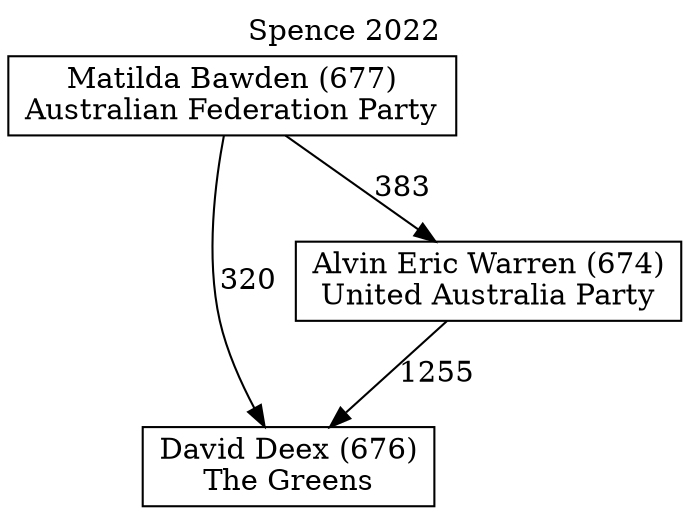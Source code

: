 // House preference flow
digraph "David Deex (676)_Spence_2022" {
	graph [label="Spence 2022" labelloc=t]
	node [shape=box]
	"David Deex (676)" [label="David Deex (676)
The Greens"]
	"Alvin Eric Warren (674)" [label="Alvin Eric Warren (674)
United Australia Party"]
	"Matilda Bawden (677)" [label="Matilda Bawden (677)
Australian Federation Party"]
	"David Deex (676)" [label="David Deex (676)
The Greens"]
	"Matilda Bawden (677)" [label="Matilda Bawden (677)
Australian Federation Party"]
	"Matilda Bawden (677)" [label="Matilda Bawden (677)
Australian Federation Party"]
	"Alvin Eric Warren (674)" [label="Alvin Eric Warren (674)
United Australia Party"]
	"Matilda Bawden (677)" [label="Matilda Bawden (677)
Australian Federation Party"]
	"Matilda Bawden (677)" [label="Matilda Bawden (677)
Australian Federation Party"]
	"Alvin Eric Warren (674)" -> "David Deex (676)" [label=1255]
	"Matilda Bawden (677)" -> "Alvin Eric Warren (674)" [label=383]
	"Matilda Bawden (677)" -> "David Deex (676)" [label=320]
}
